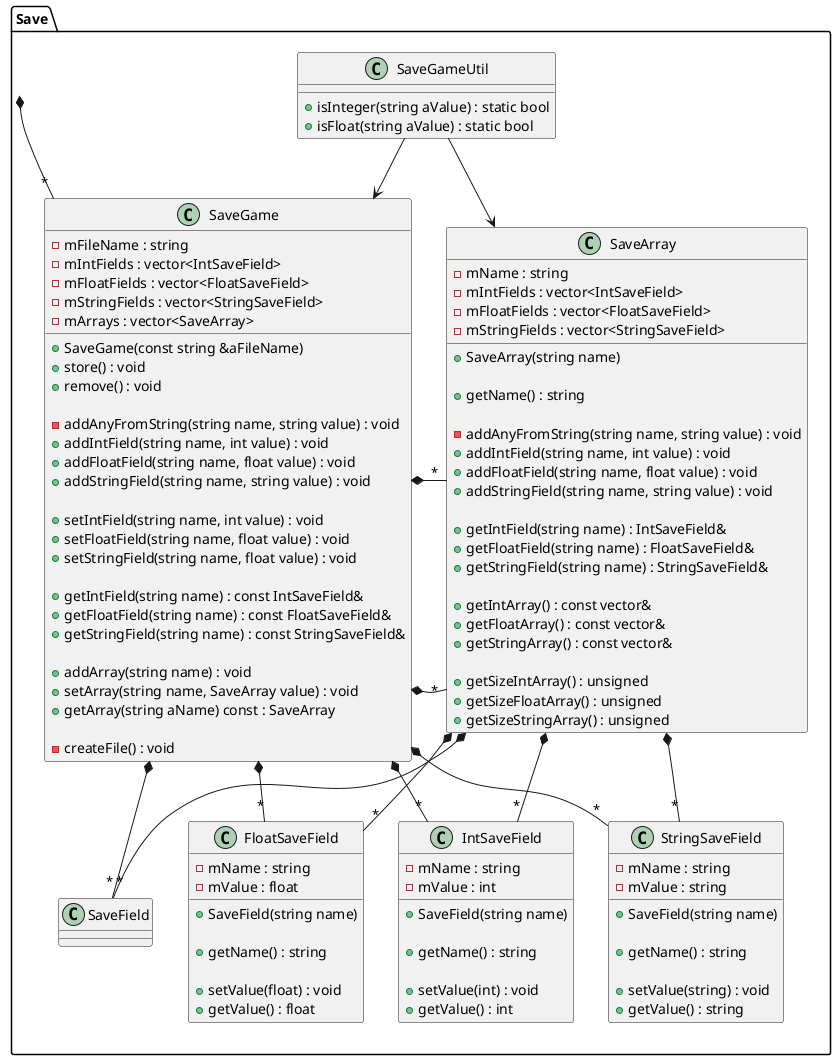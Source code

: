 @startuml savePackageClassDiagram

package Save{
class SaveGame {
-mFileName : string
    - mIntFields : vector<IntSaveField>
    - mFloatFields : vector<FloatSaveField>
    - mStringFields : vector<StringSaveField>
    - mArrays : vector<SaveArray>
    + SaveGame(const string &aFileName)
    + store() : void
    + remove() : void

    - addAnyFromString(string name, string value) : void
    + addIntField(string name, int value) : void
    + addFloatField(string name, float value) : void
    + addStringField(string name, string value) : void

    + setIntField(string name, int value) : void
    + setFloatField(string name, float value) : void
    + setStringField(string name, float value) : void

    + getIntField(string name) : const IntSaveField&
    + getFloatField(string name) : const FloatSaveField&
    + getStringField(string name) : const StringSaveField&

    + addArray(string name) : void
    + setArray(string name, SaveArray value) : void
    + getArray(string aName) const : SaveArray

    - createFile() : void
}

class SaveArray {
    - mName : string
    - mIntFields : vector<IntSaveField>
    - mFloatFields : vector<FloatSaveField>
    - mStringFields : vector<StringSaveField>
    + SaveArray(string name)

    + getName() : string

    - addAnyFromString(string name, string value) : void
    + addIntField(string name, int value) : void
    + addFloatField(string name, float value) : void
    + addStringField(string name, string value) : void

    + getIntField(string name) : IntSaveField&
    + getFloatField(string name) : FloatSaveField&
    + getStringField(string name) : StringSaveField&

    + getIntArray() : const vector&
    + getFloatArray() : const vector&
    + getStringArray() : const vector&

    + getSizeIntArray() : unsigned
    + getSizeFloatArray() : unsigned
    + getSizeStringArray() : unsigned
}



class SaveGameUtil {
  + isInteger(string aValue) : static bool
  + isFloat(string aValue) : static bool
}

together {
class IntSaveField {
  - mName : string
  - mValue : int

  + SaveField(string name)

  + getName() : string

  + setValue(int) : void
  + getValue() : int
}

class FloatSaveField {
  - mName : string
  - mValue : float

  + SaveField(string name)

  + getName() : string

  + setValue(float) : void
  + getValue() : float
}

class StringSaveField {
  - mName : string
  - mValue : string

  + SaveField(string name)

  + getName() : string

  + setValue(string) : void
  + getValue() : string
}
}

SaveGame *-- "*" SaveField
SaveGame *-- "*" SaveArray
SaveArray *-- "*" SaveField

SaveGame <-left- SaveGameUtil
SaveGame *--"*" SaveArray
SaveGame -[hidden]> SaveArray
SaveGame *--"*" IntSaveField
SaveGame *--"*" FloatSaveField
SaveGame *--"*" StringSaveField

SaveArray <-up- SaveGameUtil
SaveArray *--"*" IntSaveField
SaveArray *--"*" FloatSaveField
SaveArray *--"*" StringSaveField
}

Save *-- "*" SaveGame
@enduml